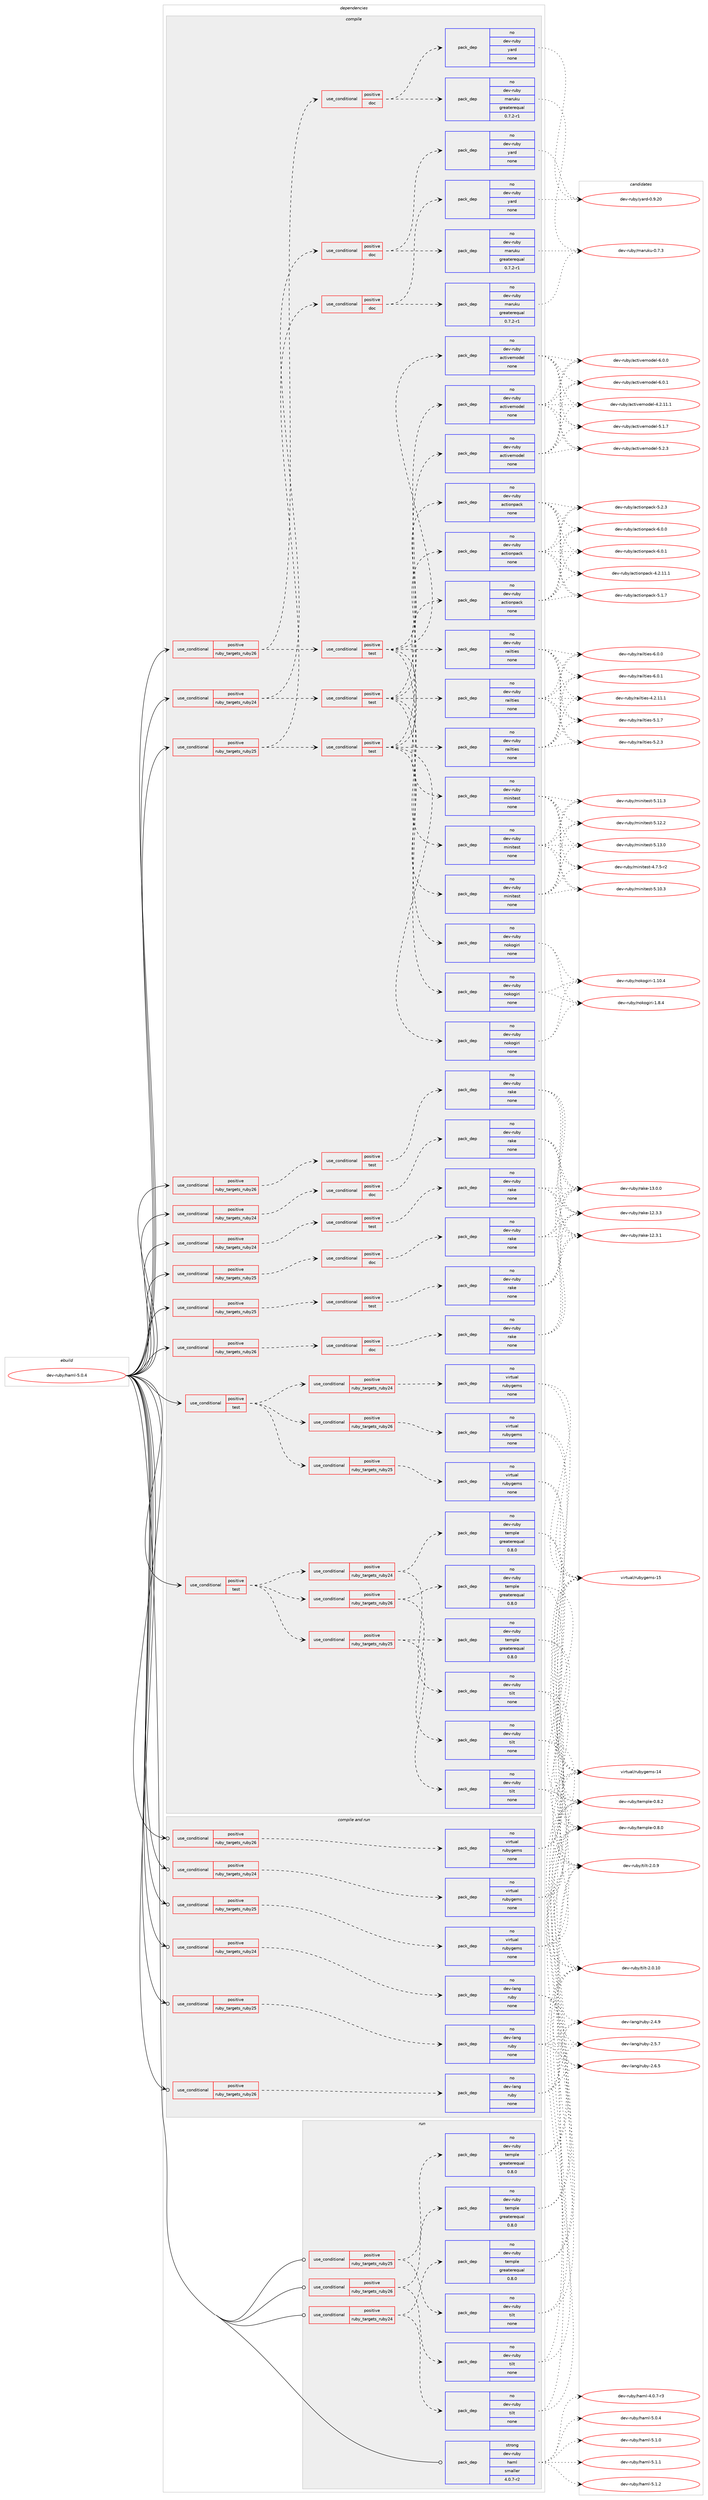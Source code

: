 digraph prolog {

# *************
# Graph options
# *************

newrank=true;
concentrate=true;
compound=true;
graph [rankdir=LR,fontname=Helvetica,fontsize=10,ranksep=1.5];#, ranksep=2.5, nodesep=0.2];
edge  [arrowhead=vee];
node  [fontname=Helvetica,fontsize=10];

# **********
# The ebuild
# **********

subgraph cluster_leftcol {
color=gray;
label=<<i>ebuild</i>>;
id [label="dev-ruby/haml-5.0.4", color=red, width=4, href="../dev-ruby/haml-5.0.4.svg"];
}

# ****************
# The dependencies
# ****************

subgraph cluster_midcol {
color=gray;
label=<<i>dependencies</i>>;
subgraph cluster_compile {
fillcolor="#eeeeee";
style=filled;
label=<<i>compile</i>>;
subgraph cond164217 {
dependency688805 [label=<<TABLE BORDER="0" CELLBORDER="1" CELLSPACING="0" CELLPADDING="4"><TR><TD ROWSPAN="3" CELLPADDING="10">use_conditional</TD></TR><TR><TD>positive</TD></TR><TR><TD>ruby_targets_ruby24</TD></TR></TABLE>>, shape=none, color=red];
subgraph cond164218 {
dependency688806 [label=<<TABLE BORDER="0" CELLBORDER="1" CELLSPACING="0" CELLPADDING="4"><TR><TD ROWSPAN="3" CELLPADDING="10">use_conditional</TD></TR><TR><TD>positive</TD></TR><TR><TD>doc</TD></TR></TABLE>>, shape=none, color=red];
subgraph pack512621 {
dependency688807 [label=<<TABLE BORDER="0" CELLBORDER="1" CELLSPACING="0" CELLPADDING="4" WIDTH="220"><TR><TD ROWSPAN="6" CELLPADDING="30">pack_dep</TD></TR><TR><TD WIDTH="110">no</TD></TR><TR><TD>dev-ruby</TD></TR><TR><TD>rake</TD></TR><TR><TD>none</TD></TR><TR><TD></TD></TR></TABLE>>, shape=none, color=blue];
}
dependency688806:e -> dependency688807:w [weight=20,style="dashed",arrowhead="vee"];
}
dependency688805:e -> dependency688806:w [weight=20,style="dashed",arrowhead="vee"];
}
id:e -> dependency688805:w [weight=20,style="solid",arrowhead="vee"];
subgraph cond164219 {
dependency688808 [label=<<TABLE BORDER="0" CELLBORDER="1" CELLSPACING="0" CELLPADDING="4"><TR><TD ROWSPAN="3" CELLPADDING="10">use_conditional</TD></TR><TR><TD>positive</TD></TR><TR><TD>ruby_targets_ruby24</TD></TR></TABLE>>, shape=none, color=red];
subgraph cond164220 {
dependency688809 [label=<<TABLE BORDER="0" CELLBORDER="1" CELLSPACING="0" CELLPADDING="4"><TR><TD ROWSPAN="3" CELLPADDING="10">use_conditional</TD></TR><TR><TD>positive</TD></TR><TR><TD>test</TD></TR></TABLE>>, shape=none, color=red];
subgraph pack512622 {
dependency688810 [label=<<TABLE BORDER="0" CELLBORDER="1" CELLSPACING="0" CELLPADDING="4" WIDTH="220"><TR><TD ROWSPAN="6" CELLPADDING="30">pack_dep</TD></TR><TR><TD WIDTH="110">no</TD></TR><TR><TD>dev-ruby</TD></TR><TR><TD>minitest</TD></TR><TR><TD>none</TD></TR><TR><TD></TD></TR></TABLE>>, shape=none, color=blue];
}
dependency688809:e -> dependency688810:w [weight=20,style="dashed",arrowhead="vee"];
subgraph pack512623 {
dependency688811 [label=<<TABLE BORDER="0" CELLBORDER="1" CELLSPACING="0" CELLPADDING="4" WIDTH="220"><TR><TD ROWSPAN="6" CELLPADDING="30">pack_dep</TD></TR><TR><TD WIDTH="110">no</TD></TR><TR><TD>dev-ruby</TD></TR><TR><TD>nokogiri</TD></TR><TR><TD>none</TD></TR><TR><TD></TD></TR></TABLE>>, shape=none, color=blue];
}
dependency688809:e -> dependency688811:w [weight=20,style="dashed",arrowhead="vee"];
subgraph pack512624 {
dependency688812 [label=<<TABLE BORDER="0" CELLBORDER="1" CELLSPACING="0" CELLPADDING="4" WIDTH="220"><TR><TD ROWSPAN="6" CELLPADDING="30">pack_dep</TD></TR><TR><TD WIDTH="110">no</TD></TR><TR><TD>dev-ruby</TD></TR><TR><TD>railties</TD></TR><TR><TD>none</TD></TR><TR><TD></TD></TR></TABLE>>, shape=none, color=blue];
}
dependency688809:e -> dependency688812:w [weight=20,style="dashed",arrowhead="vee"];
subgraph pack512625 {
dependency688813 [label=<<TABLE BORDER="0" CELLBORDER="1" CELLSPACING="0" CELLPADDING="4" WIDTH="220"><TR><TD ROWSPAN="6" CELLPADDING="30">pack_dep</TD></TR><TR><TD WIDTH="110">no</TD></TR><TR><TD>dev-ruby</TD></TR><TR><TD>activemodel</TD></TR><TR><TD>none</TD></TR><TR><TD></TD></TR></TABLE>>, shape=none, color=blue];
}
dependency688809:e -> dependency688813:w [weight=20,style="dashed",arrowhead="vee"];
subgraph pack512626 {
dependency688814 [label=<<TABLE BORDER="0" CELLBORDER="1" CELLSPACING="0" CELLPADDING="4" WIDTH="220"><TR><TD ROWSPAN="6" CELLPADDING="30">pack_dep</TD></TR><TR><TD WIDTH="110">no</TD></TR><TR><TD>dev-ruby</TD></TR><TR><TD>actionpack</TD></TR><TR><TD>none</TD></TR><TR><TD></TD></TR></TABLE>>, shape=none, color=blue];
}
dependency688809:e -> dependency688814:w [weight=20,style="dashed",arrowhead="vee"];
}
dependency688808:e -> dependency688809:w [weight=20,style="dashed",arrowhead="vee"];
subgraph cond164221 {
dependency688815 [label=<<TABLE BORDER="0" CELLBORDER="1" CELLSPACING="0" CELLPADDING="4"><TR><TD ROWSPAN="3" CELLPADDING="10">use_conditional</TD></TR><TR><TD>positive</TD></TR><TR><TD>doc</TD></TR></TABLE>>, shape=none, color=red];
subgraph pack512627 {
dependency688816 [label=<<TABLE BORDER="0" CELLBORDER="1" CELLSPACING="0" CELLPADDING="4" WIDTH="220"><TR><TD ROWSPAN="6" CELLPADDING="30">pack_dep</TD></TR><TR><TD WIDTH="110">no</TD></TR><TR><TD>dev-ruby</TD></TR><TR><TD>yard</TD></TR><TR><TD>none</TD></TR><TR><TD></TD></TR></TABLE>>, shape=none, color=blue];
}
dependency688815:e -> dependency688816:w [weight=20,style="dashed",arrowhead="vee"];
subgraph pack512628 {
dependency688817 [label=<<TABLE BORDER="0" CELLBORDER="1" CELLSPACING="0" CELLPADDING="4" WIDTH="220"><TR><TD ROWSPAN="6" CELLPADDING="30">pack_dep</TD></TR><TR><TD WIDTH="110">no</TD></TR><TR><TD>dev-ruby</TD></TR><TR><TD>maruku</TD></TR><TR><TD>greaterequal</TD></TR><TR><TD>0.7.2-r1</TD></TR></TABLE>>, shape=none, color=blue];
}
dependency688815:e -> dependency688817:w [weight=20,style="dashed",arrowhead="vee"];
}
dependency688808:e -> dependency688815:w [weight=20,style="dashed",arrowhead="vee"];
}
id:e -> dependency688808:w [weight=20,style="solid",arrowhead="vee"];
subgraph cond164222 {
dependency688818 [label=<<TABLE BORDER="0" CELLBORDER="1" CELLSPACING="0" CELLPADDING="4"><TR><TD ROWSPAN="3" CELLPADDING="10">use_conditional</TD></TR><TR><TD>positive</TD></TR><TR><TD>ruby_targets_ruby24</TD></TR></TABLE>>, shape=none, color=red];
subgraph cond164223 {
dependency688819 [label=<<TABLE BORDER="0" CELLBORDER="1" CELLSPACING="0" CELLPADDING="4"><TR><TD ROWSPAN="3" CELLPADDING="10">use_conditional</TD></TR><TR><TD>positive</TD></TR><TR><TD>test</TD></TR></TABLE>>, shape=none, color=red];
subgraph pack512629 {
dependency688820 [label=<<TABLE BORDER="0" CELLBORDER="1" CELLSPACING="0" CELLPADDING="4" WIDTH="220"><TR><TD ROWSPAN="6" CELLPADDING="30">pack_dep</TD></TR><TR><TD WIDTH="110">no</TD></TR><TR><TD>dev-ruby</TD></TR><TR><TD>rake</TD></TR><TR><TD>none</TD></TR><TR><TD></TD></TR></TABLE>>, shape=none, color=blue];
}
dependency688819:e -> dependency688820:w [weight=20,style="dashed",arrowhead="vee"];
}
dependency688818:e -> dependency688819:w [weight=20,style="dashed",arrowhead="vee"];
}
id:e -> dependency688818:w [weight=20,style="solid",arrowhead="vee"];
subgraph cond164224 {
dependency688821 [label=<<TABLE BORDER="0" CELLBORDER="1" CELLSPACING="0" CELLPADDING="4"><TR><TD ROWSPAN="3" CELLPADDING="10">use_conditional</TD></TR><TR><TD>positive</TD></TR><TR><TD>ruby_targets_ruby25</TD></TR></TABLE>>, shape=none, color=red];
subgraph cond164225 {
dependency688822 [label=<<TABLE BORDER="0" CELLBORDER="1" CELLSPACING="0" CELLPADDING="4"><TR><TD ROWSPAN="3" CELLPADDING="10">use_conditional</TD></TR><TR><TD>positive</TD></TR><TR><TD>doc</TD></TR></TABLE>>, shape=none, color=red];
subgraph pack512630 {
dependency688823 [label=<<TABLE BORDER="0" CELLBORDER="1" CELLSPACING="0" CELLPADDING="4" WIDTH="220"><TR><TD ROWSPAN="6" CELLPADDING="30">pack_dep</TD></TR><TR><TD WIDTH="110">no</TD></TR><TR><TD>dev-ruby</TD></TR><TR><TD>rake</TD></TR><TR><TD>none</TD></TR><TR><TD></TD></TR></TABLE>>, shape=none, color=blue];
}
dependency688822:e -> dependency688823:w [weight=20,style="dashed",arrowhead="vee"];
}
dependency688821:e -> dependency688822:w [weight=20,style="dashed",arrowhead="vee"];
}
id:e -> dependency688821:w [weight=20,style="solid",arrowhead="vee"];
subgraph cond164226 {
dependency688824 [label=<<TABLE BORDER="0" CELLBORDER="1" CELLSPACING="0" CELLPADDING="4"><TR><TD ROWSPAN="3" CELLPADDING="10">use_conditional</TD></TR><TR><TD>positive</TD></TR><TR><TD>ruby_targets_ruby25</TD></TR></TABLE>>, shape=none, color=red];
subgraph cond164227 {
dependency688825 [label=<<TABLE BORDER="0" CELLBORDER="1" CELLSPACING="0" CELLPADDING="4"><TR><TD ROWSPAN="3" CELLPADDING="10">use_conditional</TD></TR><TR><TD>positive</TD></TR><TR><TD>test</TD></TR></TABLE>>, shape=none, color=red];
subgraph pack512631 {
dependency688826 [label=<<TABLE BORDER="0" CELLBORDER="1" CELLSPACING="0" CELLPADDING="4" WIDTH="220"><TR><TD ROWSPAN="6" CELLPADDING="30">pack_dep</TD></TR><TR><TD WIDTH="110">no</TD></TR><TR><TD>dev-ruby</TD></TR><TR><TD>minitest</TD></TR><TR><TD>none</TD></TR><TR><TD></TD></TR></TABLE>>, shape=none, color=blue];
}
dependency688825:e -> dependency688826:w [weight=20,style="dashed",arrowhead="vee"];
subgraph pack512632 {
dependency688827 [label=<<TABLE BORDER="0" CELLBORDER="1" CELLSPACING="0" CELLPADDING="4" WIDTH="220"><TR><TD ROWSPAN="6" CELLPADDING="30">pack_dep</TD></TR><TR><TD WIDTH="110">no</TD></TR><TR><TD>dev-ruby</TD></TR><TR><TD>nokogiri</TD></TR><TR><TD>none</TD></TR><TR><TD></TD></TR></TABLE>>, shape=none, color=blue];
}
dependency688825:e -> dependency688827:w [weight=20,style="dashed",arrowhead="vee"];
subgraph pack512633 {
dependency688828 [label=<<TABLE BORDER="0" CELLBORDER="1" CELLSPACING="0" CELLPADDING="4" WIDTH="220"><TR><TD ROWSPAN="6" CELLPADDING="30">pack_dep</TD></TR><TR><TD WIDTH="110">no</TD></TR><TR><TD>dev-ruby</TD></TR><TR><TD>railties</TD></TR><TR><TD>none</TD></TR><TR><TD></TD></TR></TABLE>>, shape=none, color=blue];
}
dependency688825:e -> dependency688828:w [weight=20,style="dashed",arrowhead="vee"];
subgraph pack512634 {
dependency688829 [label=<<TABLE BORDER="0" CELLBORDER="1" CELLSPACING="0" CELLPADDING="4" WIDTH="220"><TR><TD ROWSPAN="6" CELLPADDING="30">pack_dep</TD></TR><TR><TD WIDTH="110">no</TD></TR><TR><TD>dev-ruby</TD></TR><TR><TD>activemodel</TD></TR><TR><TD>none</TD></TR><TR><TD></TD></TR></TABLE>>, shape=none, color=blue];
}
dependency688825:e -> dependency688829:w [weight=20,style="dashed",arrowhead="vee"];
subgraph pack512635 {
dependency688830 [label=<<TABLE BORDER="0" CELLBORDER="1" CELLSPACING="0" CELLPADDING="4" WIDTH="220"><TR><TD ROWSPAN="6" CELLPADDING="30">pack_dep</TD></TR><TR><TD WIDTH="110">no</TD></TR><TR><TD>dev-ruby</TD></TR><TR><TD>actionpack</TD></TR><TR><TD>none</TD></TR><TR><TD></TD></TR></TABLE>>, shape=none, color=blue];
}
dependency688825:e -> dependency688830:w [weight=20,style="dashed",arrowhead="vee"];
}
dependency688824:e -> dependency688825:w [weight=20,style="dashed",arrowhead="vee"];
subgraph cond164228 {
dependency688831 [label=<<TABLE BORDER="0" CELLBORDER="1" CELLSPACING="0" CELLPADDING="4"><TR><TD ROWSPAN="3" CELLPADDING="10">use_conditional</TD></TR><TR><TD>positive</TD></TR><TR><TD>doc</TD></TR></TABLE>>, shape=none, color=red];
subgraph pack512636 {
dependency688832 [label=<<TABLE BORDER="0" CELLBORDER="1" CELLSPACING="0" CELLPADDING="4" WIDTH="220"><TR><TD ROWSPAN="6" CELLPADDING="30">pack_dep</TD></TR><TR><TD WIDTH="110">no</TD></TR><TR><TD>dev-ruby</TD></TR><TR><TD>yard</TD></TR><TR><TD>none</TD></TR><TR><TD></TD></TR></TABLE>>, shape=none, color=blue];
}
dependency688831:e -> dependency688832:w [weight=20,style="dashed",arrowhead="vee"];
subgraph pack512637 {
dependency688833 [label=<<TABLE BORDER="0" CELLBORDER="1" CELLSPACING="0" CELLPADDING="4" WIDTH="220"><TR><TD ROWSPAN="6" CELLPADDING="30">pack_dep</TD></TR><TR><TD WIDTH="110">no</TD></TR><TR><TD>dev-ruby</TD></TR><TR><TD>maruku</TD></TR><TR><TD>greaterequal</TD></TR><TR><TD>0.7.2-r1</TD></TR></TABLE>>, shape=none, color=blue];
}
dependency688831:e -> dependency688833:w [weight=20,style="dashed",arrowhead="vee"];
}
dependency688824:e -> dependency688831:w [weight=20,style="dashed",arrowhead="vee"];
}
id:e -> dependency688824:w [weight=20,style="solid",arrowhead="vee"];
subgraph cond164229 {
dependency688834 [label=<<TABLE BORDER="0" CELLBORDER="1" CELLSPACING="0" CELLPADDING="4"><TR><TD ROWSPAN="3" CELLPADDING="10">use_conditional</TD></TR><TR><TD>positive</TD></TR><TR><TD>ruby_targets_ruby25</TD></TR></TABLE>>, shape=none, color=red];
subgraph cond164230 {
dependency688835 [label=<<TABLE BORDER="0" CELLBORDER="1" CELLSPACING="0" CELLPADDING="4"><TR><TD ROWSPAN="3" CELLPADDING="10">use_conditional</TD></TR><TR><TD>positive</TD></TR><TR><TD>test</TD></TR></TABLE>>, shape=none, color=red];
subgraph pack512638 {
dependency688836 [label=<<TABLE BORDER="0" CELLBORDER="1" CELLSPACING="0" CELLPADDING="4" WIDTH="220"><TR><TD ROWSPAN="6" CELLPADDING="30">pack_dep</TD></TR><TR><TD WIDTH="110">no</TD></TR><TR><TD>dev-ruby</TD></TR><TR><TD>rake</TD></TR><TR><TD>none</TD></TR><TR><TD></TD></TR></TABLE>>, shape=none, color=blue];
}
dependency688835:e -> dependency688836:w [weight=20,style="dashed",arrowhead="vee"];
}
dependency688834:e -> dependency688835:w [weight=20,style="dashed",arrowhead="vee"];
}
id:e -> dependency688834:w [weight=20,style="solid",arrowhead="vee"];
subgraph cond164231 {
dependency688837 [label=<<TABLE BORDER="0" CELLBORDER="1" CELLSPACING="0" CELLPADDING="4"><TR><TD ROWSPAN="3" CELLPADDING="10">use_conditional</TD></TR><TR><TD>positive</TD></TR><TR><TD>ruby_targets_ruby26</TD></TR></TABLE>>, shape=none, color=red];
subgraph cond164232 {
dependency688838 [label=<<TABLE BORDER="0" CELLBORDER="1" CELLSPACING="0" CELLPADDING="4"><TR><TD ROWSPAN="3" CELLPADDING="10">use_conditional</TD></TR><TR><TD>positive</TD></TR><TR><TD>doc</TD></TR></TABLE>>, shape=none, color=red];
subgraph pack512639 {
dependency688839 [label=<<TABLE BORDER="0" CELLBORDER="1" CELLSPACING="0" CELLPADDING="4" WIDTH="220"><TR><TD ROWSPAN="6" CELLPADDING="30">pack_dep</TD></TR><TR><TD WIDTH="110">no</TD></TR><TR><TD>dev-ruby</TD></TR><TR><TD>rake</TD></TR><TR><TD>none</TD></TR><TR><TD></TD></TR></TABLE>>, shape=none, color=blue];
}
dependency688838:e -> dependency688839:w [weight=20,style="dashed",arrowhead="vee"];
}
dependency688837:e -> dependency688838:w [weight=20,style="dashed",arrowhead="vee"];
}
id:e -> dependency688837:w [weight=20,style="solid",arrowhead="vee"];
subgraph cond164233 {
dependency688840 [label=<<TABLE BORDER="0" CELLBORDER="1" CELLSPACING="0" CELLPADDING="4"><TR><TD ROWSPAN="3" CELLPADDING="10">use_conditional</TD></TR><TR><TD>positive</TD></TR><TR><TD>ruby_targets_ruby26</TD></TR></TABLE>>, shape=none, color=red];
subgraph cond164234 {
dependency688841 [label=<<TABLE BORDER="0" CELLBORDER="1" CELLSPACING="0" CELLPADDING="4"><TR><TD ROWSPAN="3" CELLPADDING="10">use_conditional</TD></TR><TR><TD>positive</TD></TR><TR><TD>test</TD></TR></TABLE>>, shape=none, color=red];
subgraph pack512640 {
dependency688842 [label=<<TABLE BORDER="0" CELLBORDER="1" CELLSPACING="0" CELLPADDING="4" WIDTH="220"><TR><TD ROWSPAN="6" CELLPADDING="30">pack_dep</TD></TR><TR><TD WIDTH="110">no</TD></TR><TR><TD>dev-ruby</TD></TR><TR><TD>minitest</TD></TR><TR><TD>none</TD></TR><TR><TD></TD></TR></TABLE>>, shape=none, color=blue];
}
dependency688841:e -> dependency688842:w [weight=20,style="dashed",arrowhead="vee"];
subgraph pack512641 {
dependency688843 [label=<<TABLE BORDER="0" CELLBORDER="1" CELLSPACING="0" CELLPADDING="4" WIDTH="220"><TR><TD ROWSPAN="6" CELLPADDING="30">pack_dep</TD></TR><TR><TD WIDTH="110">no</TD></TR><TR><TD>dev-ruby</TD></TR><TR><TD>nokogiri</TD></TR><TR><TD>none</TD></TR><TR><TD></TD></TR></TABLE>>, shape=none, color=blue];
}
dependency688841:e -> dependency688843:w [weight=20,style="dashed",arrowhead="vee"];
subgraph pack512642 {
dependency688844 [label=<<TABLE BORDER="0" CELLBORDER="1" CELLSPACING="0" CELLPADDING="4" WIDTH="220"><TR><TD ROWSPAN="6" CELLPADDING="30">pack_dep</TD></TR><TR><TD WIDTH="110">no</TD></TR><TR><TD>dev-ruby</TD></TR><TR><TD>railties</TD></TR><TR><TD>none</TD></TR><TR><TD></TD></TR></TABLE>>, shape=none, color=blue];
}
dependency688841:e -> dependency688844:w [weight=20,style="dashed",arrowhead="vee"];
subgraph pack512643 {
dependency688845 [label=<<TABLE BORDER="0" CELLBORDER="1" CELLSPACING="0" CELLPADDING="4" WIDTH="220"><TR><TD ROWSPAN="6" CELLPADDING="30">pack_dep</TD></TR><TR><TD WIDTH="110">no</TD></TR><TR><TD>dev-ruby</TD></TR><TR><TD>activemodel</TD></TR><TR><TD>none</TD></TR><TR><TD></TD></TR></TABLE>>, shape=none, color=blue];
}
dependency688841:e -> dependency688845:w [weight=20,style="dashed",arrowhead="vee"];
subgraph pack512644 {
dependency688846 [label=<<TABLE BORDER="0" CELLBORDER="1" CELLSPACING="0" CELLPADDING="4" WIDTH="220"><TR><TD ROWSPAN="6" CELLPADDING="30">pack_dep</TD></TR><TR><TD WIDTH="110">no</TD></TR><TR><TD>dev-ruby</TD></TR><TR><TD>actionpack</TD></TR><TR><TD>none</TD></TR><TR><TD></TD></TR></TABLE>>, shape=none, color=blue];
}
dependency688841:e -> dependency688846:w [weight=20,style="dashed",arrowhead="vee"];
}
dependency688840:e -> dependency688841:w [weight=20,style="dashed",arrowhead="vee"];
subgraph cond164235 {
dependency688847 [label=<<TABLE BORDER="0" CELLBORDER="1" CELLSPACING="0" CELLPADDING="4"><TR><TD ROWSPAN="3" CELLPADDING="10">use_conditional</TD></TR><TR><TD>positive</TD></TR><TR><TD>doc</TD></TR></TABLE>>, shape=none, color=red];
subgraph pack512645 {
dependency688848 [label=<<TABLE BORDER="0" CELLBORDER="1" CELLSPACING="0" CELLPADDING="4" WIDTH="220"><TR><TD ROWSPAN="6" CELLPADDING="30">pack_dep</TD></TR><TR><TD WIDTH="110">no</TD></TR><TR><TD>dev-ruby</TD></TR><TR><TD>yard</TD></TR><TR><TD>none</TD></TR><TR><TD></TD></TR></TABLE>>, shape=none, color=blue];
}
dependency688847:e -> dependency688848:w [weight=20,style="dashed",arrowhead="vee"];
subgraph pack512646 {
dependency688849 [label=<<TABLE BORDER="0" CELLBORDER="1" CELLSPACING="0" CELLPADDING="4" WIDTH="220"><TR><TD ROWSPAN="6" CELLPADDING="30">pack_dep</TD></TR><TR><TD WIDTH="110">no</TD></TR><TR><TD>dev-ruby</TD></TR><TR><TD>maruku</TD></TR><TR><TD>greaterequal</TD></TR><TR><TD>0.7.2-r1</TD></TR></TABLE>>, shape=none, color=blue];
}
dependency688847:e -> dependency688849:w [weight=20,style="dashed",arrowhead="vee"];
}
dependency688840:e -> dependency688847:w [weight=20,style="dashed",arrowhead="vee"];
}
id:e -> dependency688840:w [weight=20,style="solid",arrowhead="vee"];
subgraph cond164236 {
dependency688850 [label=<<TABLE BORDER="0" CELLBORDER="1" CELLSPACING="0" CELLPADDING="4"><TR><TD ROWSPAN="3" CELLPADDING="10">use_conditional</TD></TR><TR><TD>positive</TD></TR><TR><TD>ruby_targets_ruby26</TD></TR></TABLE>>, shape=none, color=red];
subgraph cond164237 {
dependency688851 [label=<<TABLE BORDER="0" CELLBORDER="1" CELLSPACING="0" CELLPADDING="4"><TR><TD ROWSPAN="3" CELLPADDING="10">use_conditional</TD></TR><TR><TD>positive</TD></TR><TR><TD>test</TD></TR></TABLE>>, shape=none, color=red];
subgraph pack512647 {
dependency688852 [label=<<TABLE BORDER="0" CELLBORDER="1" CELLSPACING="0" CELLPADDING="4" WIDTH="220"><TR><TD ROWSPAN="6" CELLPADDING="30">pack_dep</TD></TR><TR><TD WIDTH="110">no</TD></TR><TR><TD>dev-ruby</TD></TR><TR><TD>rake</TD></TR><TR><TD>none</TD></TR><TR><TD></TD></TR></TABLE>>, shape=none, color=blue];
}
dependency688851:e -> dependency688852:w [weight=20,style="dashed",arrowhead="vee"];
}
dependency688850:e -> dependency688851:w [weight=20,style="dashed",arrowhead="vee"];
}
id:e -> dependency688850:w [weight=20,style="solid",arrowhead="vee"];
subgraph cond164238 {
dependency688853 [label=<<TABLE BORDER="0" CELLBORDER="1" CELLSPACING="0" CELLPADDING="4"><TR><TD ROWSPAN="3" CELLPADDING="10">use_conditional</TD></TR><TR><TD>positive</TD></TR><TR><TD>test</TD></TR></TABLE>>, shape=none, color=red];
subgraph cond164239 {
dependency688854 [label=<<TABLE BORDER="0" CELLBORDER="1" CELLSPACING="0" CELLPADDING="4"><TR><TD ROWSPAN="3" CELLPADDING="10">use_conditional</TD></TR><TR><TD>positive</TD></TR><TR><TD>ruby_targets_ruby24</TD></TR></TABLE>>, shape=none, color=red];
subgraph pack512648 {
dependency688855 [label=<<TABLE BORDER="0" CELLBORDER="1" CELLSPACING="0" CELLPADDING="4" WIDTH="220"><TR><TD ROWSPAN="6" CELLPADDING="30">pack_dep</TD></TR><TR><TD WIDTH="110">no</TD></TR><TR><TD>dev-ruby</TD></TR><TR><TD>temple</TD></TR><TR><TD>greaterequal</TD></TR><TR><TD>0.8.0</TD></TR></TABLE>>, shape=none, color=blue];
}
dependency688854:e -> dependency688855:w [weight=20,style="dashed",arrowhead="vee"];
subgraph pack512649 {
dependency688856 [label=<<TABLE BORDER="0" CELLBORDER="1" CELLSPACING="0" CELLPADDING="4" WIDTH="220"><TR><TD ROWSPAN="6" CELLPADDING="30">pack_dep</TD></TR><TR><TD WIDTH="110">no</TD></TR><TR><TD>dev-ruby</TD></TR><TR><TD>tilt</TD></TR><TR><TD>none</TD></TR><TR><TD></TD></TR></TABLE>>, shape=none, color=blue];
}
dependency688854:e -> dependency688856:w [weight=20,style="dashed",arrowhead="vee"];
}
dependency688853:e -> dependency688854:w [weight=20,style="dashed",arrowhead="vee"];
subgraph cond164240 {
dependency688857 [label=<<TABLE BORDER="0" CELLBORDER="1" CELLSPACING="0" CELLPADDING="4"><TR><TD ROWSPAN="3" CELLPADDING="10">use_conditional</TD></TR><TR><TD>positive</TD></TR><TR><TD>ruby_targets_ruby25</TD></TR></TABLE>>, shape=none, color=red];
subgraph pack512650 {
dependency688858 [label=<<TABLE BORDER="0" CELLBORDER="1" CELLSPACING="0" CELLPADDING="4" WIDTH="220"><TR><TD ROWSPAN="6" CELLPADDING="30">pack_dep</TD></TR><TR><TD WIDTH="110">no</TD></TR><TR><TD>dev-ruby</TD></TR><TR><TD>temple</TD></TR><TR><TD>greaterequal</TD></TR><TR><TD>0.8.0</TD></TR></TABLE>>, shape=none, color=blue];
}
dependency688857:e -> dependency688858:w [weight=20,style="dashed",arrowhead="vee"];
subgraph pack512651 {
dependency688859 [label=<<TABLE BORDER="0" CELLBORDER="1" CELLSPACING="0" CELLPADDING="4" WIDTH="220"><TR><TD ROWSPAN="6" CELLPADDING="30">pack_dep</TD></TR><TR><TD WIDTH="110">no</TD></TR><TR><TD>dev-ruby</TD></TR><TR><TD>tilt</TD></TR><TR><TD>none</TD></TR><TR><TD></TD></TR></TABLE>>, shape=none, color=blue];
}
dependency688857:e -> dependency688859:w [weight=20,style="dashed",arrowhead="vee"];
}
dependency688853:e -> dependency688857:w [weight=20,style="dashed",arrowhead="vee"];
subgraph cond164241 {
dependency688860 [label=<<TABLE BORDER="0" CELLBORDER="1" CELLSPACING="0" CELLPADDING="4"><TR><TD ROWSPAN="3" CELLPADDING="10">use_conditional</TD></TR><TR><TD>positive</TD></TR><TR><TD>ruby_targets_ruby26</TD></TR></TABLE>>, shape=none, color=red];
subgraph pack512652 {
dependency688861 [label=<<TABLE BORDER="0" CELLBORDER="1" CELLSPACING="0" CELLPADDING="4" WIDTH="220"><TR><TD ROWSPAN="6" CELLPADDING="30">pack_dep</TD></TR><TR><TD WIDTH="110">no</TD></TR><TR><TD>dev-ruby</TD></TR><TR><TD>temple</TD></TR><TR><TD>greaterequal</TD></TR><TR><TD>0.8.0</TD></TR></TABLE>>, shape=none, color=blue];
}
dependency688860:e -> dependency688861:w [weight=20,style="dashed",arrowhead="vee"];
subgraph pack512653 {
dependency688862 [label=<<TABLE BORDER="0" CELLBORDER="1" CELLSPACING="0" CELLPADDING="4" WIDTH="220"><TR><TD ROWSPAN="6" CELLPADDING="30">pack_dep</TD></TR><TR><TD WIDTH="110">no</TD></TR><TR><TD>dev-ruby</TD></TR><TR><TD>tilt</TD></TR><TR><TD>none</TD></TR><TR><TD></TD></TR></TABLE>>, shape=none, color=blue];
}
dependency688860:e -> dependency688862:w [weight=20,style="dashed",arrowhead="vee"];
}
dependency688853:e -> dependency688860:w [weight=20,style="dashed",arrowhead="vee"];
}
id:e -> dependency688853:w [weight=20,style="solid",arrowhead="vee"];
subgraph cond164242 {
dependency688863 [label=<<TABLE BORDER="0" CELLBORDER="1" CELLSPACING="0" CELLPADDING="4"><TR><TD ROWSPAN="3" CELLPADDING="10">use_conditional</TD></TR><TR><TD>positive</TD></TR><TR><TD>test</TD></TR></TABLE>>, shape=none, color=red];
subgraph cond164243 {
dependency688864 [label=<<TABLE BORDER="0" CELLBORDER="1" CELLSPACING="0" CELLPADDING="4"><TR><TD ROWSPAN="3" CELLPADDING="10">use_conditional</TD></TR><TR><TD>positive</TD></TR><TR><TD>ruby_targets_ruby24</TD></TR></TABLE>>, shape=none, color=red];
subgraph pack512654 {
dependency688865 [label=<<TABLE BORDER="0" CELLBORDER="1" CELLSPACING="0" CELLPADDING="4" WIDTH="220"><TR><TD ROWSPAN="6" CELLPADDING="30">pack_dep</TD></TR><TR><TD WIDTH="110">no</TD></TR><TR><TD>virtual</TD></TR><TR><TD>rubygems</TD></TR><TR><TD>none</TD></TR><TR><TD></TD></TR></TABLE>>, shape=none, color=blue];
}
dependency688864:e -> dependency688865:w [weight=20,style="dashed",arrowhead="vee"];
}
dependency688863:e -> dependency688864:w [weight=20,style="dashed",arrowhead="vee"];
subgraph cond164244 {
dependency688866 [label=<<TABLE BORDER="0" CELLBORDER="1" CELLSPACING="0" CELLPADDING="4"><TR><TD ROWSPAN="3" CELLPADDING="10">use_conditional</TD></TR><TR><TD>positive</TD></TR><TR><TD>ruby_targets_ruby25</TD></TR></TABLE>>, shape=none, color=red];
subgraph pack512655 {
dependency688867 [label=<<TABLE BORDER="0" CELLBORDER="1" CELLSPACING="0" CELLPADDING="4" WIDTH="220"><TR><TD ROWSPAN="6" CELLPADDING="30">pack_dep</TD></TR><TR><TD WIDTH="110">no</TD></TR><TR><TD>virtual</TD></TR><TR><TD>rubygems</TD></TR><TR><TD>none</TD></TR><TR><TD></TD></TR></TABLE>>, shape=none, color=blue];
}
dependency688866:e -> dependency688867:w [weight=20,style="dashed",arrowhead="vee"];
}
dependency688863:e -> dependency688866:w [weight=20,style="dashed",arrowhead="vee"];
subgraph cond164245 {
dependency688868 [label=<<TABLE BORDER="0" CELLBORDER="1" CELLSPACING="0" CELLPADDING="4"><TR><TD ROWSPAN="3" CELLPADDING="10">use_conditional</TD></TR><TR><TD>positive</TD></TR><TR><TD>ruby_targets_ruby26</TD></TR></TABLE>>, shape=none, color=red];
subgraph pack512656 {
dependency688869 [label=<<TABLE BORDER="0" CELLBORDER="1" CELLSPACING="0" CELLPADDING="4" WIDTH="220"><TR><TD ROWSPAN="6" CELLPADDING="30">pack_dep</TD></TR><TR><TD WIDTH="110">no</TD></TR><TR><TD>virtual</TD></TR><TR><TD>rubygems</TD></TR><TR><TD>none</TD></TR><TR><TD></TD></TR></TABLE>>, shape=none, color=blue];
}
dependency688868:e -> dependency688869:w [weight=20,style="dashed",arrowhead="vee"];
}
dependency688863:e -> dependency688868:w [weight=20,style="dashed",arrowhead="vee"];
}
id:e -> dependency688863:w [weight=20,style="solid",arrowhead="vee"];
}
subgraph cluster_compileandrun {
fillcolor="#eeeeee";
style=filled;
label=<<i>compile and run</i>>;
subgraph cond164246 {
dependency688870 [label=<<TABLE BORDER="0" CELLBORDER="1" CELLSPACING="0" CELLPADDING="4"><TR><TD ROWSPAN="3" CELLPADDING="10">use_conditional</TD></TR><TR><TD>positive</TD></TR><TR><TD>ruby_targets_ruby24</TD></TR></TABLE>>, shape=none, color=red];
subgraph pack512657 {
dependency688871 [label=<<TABLE BORDER="0" CELLBORDER="1" CELLSPACING="0" CELLPADDING="4" WIDTH="220"><TR><TD ROWSPAN="6" CELLPADDING="30">pack_dep</TD></TR><TR><TD WIDTH="110">no</TD></TR><TR><TD>dev-lang</TD></TR><TR><TD>ruby</TD></TR><TR><TD>none</TD></TR><TR><TD></TD></TR></TABLE>>, shape=none, color=blue];
}
dependency688870:e -> dependency688871:w [weight=20,style="dashed",arrowhead="vee"];
}
id:e -> dependency688870:w [weight=20,style="solid",arrowhead="odotvee"];
subgraph cond164247 {
dependency688872 [label=<<TABLE BORDER="0" CELLBORDER="1" CELLSPACING="0" CELLPADDING="4"><TR><TD ROWSPAN="3" CELLPADDING="10">use_conditional</TD></TR><TR><TD>positive</TD></TR><TR><TD>ruby_targets_ruby24</TD></TR></TABLE>>, shape=none, color=red];
subgraph pack512658 {
dependency688873 [label=<<TABLE BORDER="0" CELLBORDER="1" CELLSPACING="0" CELLPADDING="4" WIDTH="220"><TR><TD ROWSPAN="6" CELLPADDING="30">pack_dep</TD></TR><TR><TD WIDTH="110">no</TD></TR><TR><TD>virtual</TD></TR><TR><TD>rubygems</TD></TR><TR><TD>none</TD></TR><TR><TD></TD></TR></TABLE>>, shape=none, color=blue];
}
dependency688872:e -> dependency688873:w [weight=20,style="dashed",arrowhead="vee"];
}
id:e -> dependency688872:w [weight=20,style="solid",arrowhead="odotvee"];
subgraph cond164248 {
dependency688874 [label=<<TABLE BORDER="0" CELLBORDER="1" CELLSPACING="0" CELLPADDING="4"><TR><TD ROWSPAN="3" CELLPADDING="10">use_conditional</TD></TR><TR><TD>positive</TD></TR><TR><TD>ruby_targets_ruby25</TD></TR></TABLE>>, shape=none, color=red];
subgraph pack512659 {
dependency688875 [label=<<TABLE BORDER="0" CELLBORDER="1" CELLSPACING="0" CELLPADDING="4" WIDTH="220"><TR><TD ROWSPAN="6" CELLPADDING="30">pack_dep</TD></TR><TR><TD WIDTH="110">no</TD></TR><TR><TD>dev-lang</TD></TR><TR><TD>ruby</TD></TR><TR><TD>none</TD></TR><TR><TD></TD></TR></TABLE>>, shape=none, color=blue];
}
dependency688874:e -> dependency688875:w [weight=20,style="dashed",arrowhead="vee"];
}
id:e -> dependency688874:w [weight=20,style="solid",arrowhead="odotvee"];
subgraph cond164249 {
dependency688876 [label=<<TABLE BORDER="0" CELLBORDER="1" CELLSPACING="0" CELLPADDING="4"><TR><TD ROWSPAN="3" CELLPADDING="10">use_conditional</TD></TR><TR><TD>positive</TD></TR><TR><TD>ruby_targets_ruby25</TD></TR></TABLE>>, shape=none, color=red];
subgraph pack512660 {
dependency688877 [label=<<TABLE BORDER="0" CELLBORDER="1" CELLSPACING="0" CELLPADDING="4" WIDTH="220"><TR><TD ROWSPAN="6" CELLPADDING="30">pack_dep</TD></TR><TR><TD WIDTH="110">no</TD></TR><TR><TD>virtual</TD></TR><TR><TD>rubygems</TD></TR><TR><TD>none</TD></TR><TR><TD></TD></TR></TABLE>>, shape=none, color=blue];
}
dependency688876:e -> dependency688877:w [weight=20,style="dashed",arrowhead="vee"];
}
id:e -> dependency688876:w [weight=20,style="solid",arrowhead="odotvee"];
subgraph cond164250 {
dependency688878 [label=<<TABLE BORDER="0" CELLBORDER="1" CELLSPACING="0" CELLPADDING="4"><TR><TD ROWSPAN="3" CELLPADDING="10">use_conditional</TD></TR><TR><TD>positive</TD></TR><TR><TD>ruby_targets_ruby26</TD></TR></TABLE>>, shape=none, color=red];
subgraph pack512661 {
dependency688879 [label=<<TABLE BORDER="0" CELLBORDER="1" CELLSPACING="0" CELLPADDING="4" WIDTH="220"><TR><TD ROWSPAN="6" CELLPADDING="30">pack_dep</TD></TR><TR><TD WIDTH="110">no</TD></TR><TR><TD>dev-lang</TD></TR><TR><TD>ruby</TD></TR><TR><TD>none</TD></TR><TR><TD></TD></TR></TABLE>>, shape=none, color=blue];
}
dependency688878:e -> dependency688879:w [weight=20,style="dashed",arrowhead="vee"];
}
id:e -> dependency688878:w [weight=20,style="solid",arrowhead="odotvee"];
subgraph cond164251 {
dependency688880 [label=<<TABLE BORDER="0" CELLBORDER="1" CELLSPACING="0" CELLPADDING="4"><TR><TD ROWSPAN="3" CELLPADDING="10">use_conditional</TD></TR><TR><TD>positive</TD></TR><TR><TD>ruby_targets_ruby26</TD></TR></TABLE>>, shape=none, color=red];
subgraph pack512662 {
dependency688881 [label=<<TABLE BORDER="0" CELLBORDER="1" CELLSPACING="0" CELLPADDING="4" WIDTH="220"><TR><TD ROWSPAN="6" CELLPADDING="30">pack_dep</TD></TR><TR><TD WIDTH="110">no</TD></TR><TR><TD>virtual</TD></TR><TR><TD>rubygems</TD></TR><TR><TD>none</TD></TR><TR><TD></TD></TR></TABLE>>, shape=none, color=blue];
}
dependency688880:e -> dependency688881:w [weight=20,style="dashed",arrowhead="vee"];
}
id:e -> dependency688880:w [weight=20,style="solid",arrowhead="odotvee"];
}
subgraph cluster_run {
fillcolor="#eeeeee";
style=filled;
label=<<i>run</i>>;
subgraph cond164252 {
dependency688882 [label=<<TABLE BORDER="0" CELLBORDER="1" CELLSPACING="0" CELLPADDING="4"><TR><TD ROWSPAN="3" CELLPADDING="10">use_conditional</TD></TR><TR><TD>positive</TD></TR><TR><TD>ruby_targets_ruby24</TD></TR></TABLE>>, shape=none, color=red];
subgraph pack512663 {
dependency688883 [label=<<TABLE BORDER="0" CELLBORDER="1" CELLSPACING="0" CELLPADDING="4" WIDTH="220"><TR><TD ROWSPAN="6" CELLPADDING="30">pack_dep</TD></TR><TR><TD WIDTH="110">no</TD></TR><TR><TD>dev-ruby</TD></TR><TR><TD>temple</TD></TR><TR><TD>greaterequal</TD></TR><TR><TD>0.8.0</TD></TR></TABLE>>, shape=none, color=blue];
}
dependency688882:e -> dependency688883:w [weight=20,style="dashed",arrowhead="vee"];
subgraph pack512664 {
dependency688884 [label=<<TABLE BORDER="0" CELLBORDER="1" CELLSPACING="0" CELLPADDING="4" WIDTH="220"><TR><TD ROWSPAN="6" CELLPADDING="30">pack_dep</TD></TR><TR><TD WIDTH="110">no</TD></TR><TR><TD>dev-ruby</TD></TR><TR><TD>tilt</TD></TR><TR><TD>none</TD></TR><TR><TD></TD></TR></TABLE>>, shape=none, color=blue];
}
dependency688882:e -> dependency688884:w [weight=20,style="dashed",arrowhead="vee"];
}
id:e -> dependency688882:w [weight=20,style="solid",arrowhead="odot"];
subgraph cond164253 {
dependency688885 [label=<<TABLE BORDER="0" CELLBORDER="1" CELLSPACING="0" CELLPADDING="4"><TR><TD ROWSPAN="3" CELLPADDING="10">use_conditional</TD></TR><TR><TD>positive</TD></TR><TR><TD>ruby_targets_ruby25</TD></TR></TABLE>>, shape=none, color=red];
subgraph pack512665 {
dependency688886 [label=<<TABLE BORDER="0" CELLBORDER="1" CELLSPACING="0" CELLPADDING="4" WIDTH="220"><TR><TD ROWSPAN="6" CELLPADDING="30">pack_dep</TD></TR><TR><TD WIDTH="110">no</TD></TR><TR><TD>dev-ruby</TD></TR><TR><TD>temple</TD></TR><TR><TD>greaterequal</TD></TR><TR><TD>0.8.0</TD></TR></TABLE>>, shape=none, color=blue];
}
dependency688885:e -> dependency688886:w [weight=20,style="dashed",arrowhead="vee"];
subgraph pack512666 {
dependency688887 [label=<<TABLE BORDER="0" CELLBORDER="1" CELLSPACING="0" CELLPADDING="4" WIDTH="220"><TR><TD ROWSPAN="6" CELLPADDING="30">pack_dep</TD></TR><TR><TD WIDTH="110">no</TD></TR><TR><TD>dev-ruby</TD></TR><TR><TD>tilt</TD></TR><TR><TD>none</TD></TR><TR><TD></TD></TR></TABLE>>, shape=none, color=blue];
}
dependency688885:e -> dependency688887:w [weight=20,style="dashed",arrowhead="vee"];
}
id:e -> dependency688885:w [weight=20,style="solid",arrowhead="odot"];
subgraph cond164254 {
dependency688888 [label=<<TABLE BORDER="0" CELLBORDER="1" CELLSPACING="0" CELLPADDING="4"><TR><TD ROWSPAN="3" CELLPADDING="10">use_conditional</TD></TR><TR><TD>positive</TD></TR><TR><TD>ruby_targets_ruby26</TD></TR></TABLE>>, shape=none, color=red];
subgraph pack512667 {
dependency688889 [label=<<TABLE BORDER="0" CELLBORDER="1" CELLSPACING="0" CELLPADDING="4" WIDTH="220"><TR><TD ROWSPAN="6" CELLPADDING="30">pack_dep</TD></TR><TR><TD WIDTH="110">no</TD></TR><TR><TD>dev-ruby</TD></TR><TR><TD>temple</TD></TR><TR><TD>greaterequal</TD></TR><TR><TD>0.8.0</TD></TR></TABLE>>, shape=none, color=blue];
}
dependency688888:e -> dependency688889:w [weight=20,style="dashed",arrowhead="vee"];
subgraph pack512668 {
dependency688890 [label=<<TABLE BORDER="0" CELLBORDER="1" CELLSPACING="0" CELLPADDING="4" WIDTH="220"><TR><TD ROWSPAN="6" CELLPADDING="30">pack_dep</TD></TR><TR><TD WIDTH="110">no</TD></TR><TR><TD>dev-ruby</TD></TR><TR><TD>tilt</TD></TR><TR><TD>none</TD></TR><TR><TD></TD></TR></TABLE>>, shape=none, color=blue];
}
dependency688888:e -> dependency688890:w [weight=20,style="dashed",arrowhead="vee"];
}
id:e -> dependency688888:w [weight=20,style="solid",arrowhead="odot"];
subgraph pack512669 {
dependency688891 [label=<<TABLE BORDER="0" CELLBORDER="1" CELLSPACING="0" CELLPADDING="4" WIDTH="220"><TR><TD ROWSPAN="6" CELLPADDING="30">pack_dep</TD></TR><TR><TD WIDTH="110">strong</TD></TR><TR><TD>dev-ruby</TD></TR><TR><TD>haml</TD></TR><TR><TD>smaller</TD></TR><TR><TD>4.0.7-r2</TD></TR></TABLE>>, shape=none, color=blue];
}
id:e -> dependency688891:w [weight=20,style="solid",arrowhead="odot"];
}
}

# **************
# The candidates
# **************

subgraph cluster_choices {
rank=same;
color=gray;
label=<<i>candidates</i>>;

subgraph choice512621 {
color=black;
nodesep=1;
choice1001011184511411798121471149710710145495046514649 [label="dev-ruby/rake-12.3.1", color=red, width=4,href="../dev-ruby/rake-12.3.1.svg"];
choice1001011184511411798121471149710710145495046514651 [label="dev-ruby/rake-12.3.3", color=red, width=4,href="../dev-ruby/rake-12.3.3.svg"];
choice1001011184511411798121471149710710145495146484648 [label="dev-ruby/rake-13.0.0", color=red, width=4,href="../dev-ruby/rake-13.0.0.svg"];
dependency688807:e -> choice1001011184511411798121471149710710145495046514649:w [style=dotted,weight="100"];
dependency688807:e -> choice1001011184511411798121471149710710145495046514651:w [style=dotted,weight="100"];
dependency688807:e -> choice1001011184511411798121471149710710145495146484648:w [style=dotted,weight="100"];
}
subgraph choice512622 {
color=black;
nodesep=1;
choice1001011184511411798121471091051101051161011151164552465546534511450 [label="dev-ruby/minitest-4.7.5-r2", color=red, width=4,href="../dev-ruby/minitest-4.7.5-r2.svg"];
choice10010111845114117981214710910511010511610111511645534649484651 [label="dev-ruby/minitest-5.10.3", color=red, width=4,href="../dev-ruby/minitest-5.10.3.svg"];
choice10010111845114117981214710910511010511610111511645534649494651 [label="dev-ruby/minitest-5.11.3", color=red, width=4,href="../dev-ruby/minitest-5.11.3.svg"];
choice10010111845114117981214710910511010511610111511645534649504650 [label="dev-ruby/minitest-5.12.2", color=red, width=4,href="../dev-ruby/minitest-5.12.2.svg"];
choice10010111845114117981214710910511010511610111511645534649514648 [label="dev-ruby/minitest-5.13.0", color=red, width=4,href="../dev-ruby/minitest-5.13.0.svg"];
dependency688810:e -> choice1001011184511411798121471091051101051161011151164552465546534511450:w [style=dotted,weight="100"];
dependency688810:e -> choice10010111845114117981214710910511010511610111511645534649484651:w [style=dotted,weight="100"];
dependency688810:e -> choice10010111845114117981214710910511010511610111511645534649494651:w [style=dotted,weight="100"];
dependency688810:e -> choice10010111845114117981214710910511010511610111511645534649504650:w [style=dotted,weight="100"];
dependency688810:e -> choice10010111845114117981214710910511010511610111511645534649514648:w [style=dotted,weight="100"];
}
subgraph choice512623 {
color=black;
nodesep=1;
choice10010111845114117981214711011110711110310511410545494649484652 [label="dev-ruby/nokogiri-1.10.4", color=red, width=4,href="../dev-ruby/nokogiri-1.10.4.svg"];
choice100101118451141179812147110111107111103105114105454946564652 [label="dev-ruby/nokogiri-1.8.4", color=red, width=4,href="../dev-ruby/nokogiri-1.8.4.svg"];
dependency688811:e -> choice10010111845114117981214711011110711110310511410545494649484652:w [style=dotted,weight="100"];
dependency688811:e -> choice100101118451141179812147110111107111103105114105454946564652:w [style=dotted,weight="100"];
}
subgraph choice512624 {
color=black;
nodesep=1;
choice10010111845114117981214711497105108116105101115455246504649494649 [label="dev-ruby/railties-4.2.11.1", color=red, width=4,href="../dev-ruby/railties-4.2.11.1.svg"];
choice10010111845114117981214711497105108116105101115455346494655 [label="dev-ruby/railties-5.1.7", color=red, width=4,href="../dev-ruby/railties-5.1.7.svg"];
choice10010111845114117981214711497105108116105101115455346504651 [label="dev-ruby/railties-5.2.3", color=red, width=4,href="../dev-ruby/railties-5.2.3.svg"];
choice10010111845114117981214711497105108116105101115455446484648 [label="dev-ruby/railties-6.0.0", color=red, width=4,href="../dev-ruby/railties-6.0.0.svg"];
choice10010111845114117981214711497105108116105101115455446484649 [label="dev-ruby/railties-6.0.1", color=red, width=4,href="../dev-ruby/railties-6.0.1.svg"];
dependency688812:e -> choice10010111845114117981214711497105108116105101115455246504649494649:w [style=dotted,weight="100"];
dependency688812:e -> choice10010111845114117981214711497105108116105101115455346494655:w [style=dotted,weight="100"];
dependency688812:e -> choice10010111845114117981214711497105108116105101115455346504651:w [style=dotted,weight="100"];
dependency688812:e -> choice10010111845114117981214711497105108116105101115455446484648:w [style=dotted,weight="100"];
dependency688812:e -> choice10010111845114117981214711497105108116105101115455446484649:w [style=dotted,weight="100"];
}
subgraph choice512625 {
color=black;
nodesep=1;
choice1001011184511411798121479799116105118101109111100101108455246504649494649 [label="dev-ruby/activemodel-4.2.11.1", color=red, width=4,href="../dev-ruby/activemodel-4.2.11.1.svg"];
choice1001011184511411798121479799116105118101109111100101108455346494655 [label="dev-ruby/activemodel-5.1.7", color=red, width=4,href="../dev-ruby/activemodel-5.1.7.svg"];
choice1001011184511411798121479799116105118101109111100101108455346504651 [label="dev-ruby/activemodel-5.2.3", color=red, width=4,href="../dev-ruby/activemodel-5.2.3.svg"];
choice1001011184511411798121479799116105118101109111100101108455446484648 [label="dev-ruby/activemodel-6.0.0", color=red, width=4,href="../dev-ruby/activemodel-6.0.0.svg"];
choice1001011184511411798121479799116105118101109111100101108455446484649 [label="dev-ruby/activemodel-6.0.1", color=red, width=4,href="../dev-ruby/activemodel-6.0.1.svg"];
dependency688813:e -> choice1001011184511411798121479799116105118101109111100101108455246504649494649:w [style=dotted,weight="100"];
dependency688813:e -> choice1001011184511411798121479799116105118101109111100101108455346494655:w [style=dotted,weight="100"];
dependency688813:e -> choice1001011184511411798121479799116105118101109111100101108455346504651:w [style=dotted,weight="100"];
dependency688813:e -> choice1001011184511411798121479799116105118101109111100101108455446484648:w [style=dotted,weight="100"];
dependency688813:e -> choice1001011184511411798121479799116105118101109111100101108455446484649:w [style=dotted,weight="100"];
}
subgraph choice512626 {
color=black;
nodesep=1;
choice10010111845114117981214797991161051111101129799107455246504649494649 [label="dev-ruby/actionpack-4.2.11.1", color=red, width=4,href="../dev-ruby/actionpack-4.2.11.1.svg"];
choice10010111845114117981214797991161051111101129799107455346494655 [label="dev-ruby/actionpack-5.1.7", color=red, width=4,href="../dev-ruby/actionpack-5.1.7.svg"];
choice10010111845114117981214797991161051111101129799107455346504651 [label="dev-ruby/actionpack-5.2.3", color=red, width=4,href="../dev-ruby/actionpack-5.2.3.svg"];
choice10010111845114117981214797991161051111101129799107455446484648 [label="dev-ruby/actionpack-6.0.0", color=red, width=4,href="../dev-ruby/actionpack-6.0.0.svg"];
choice10010111845114117981214797991161051111101129799107455446484649 [label="dev-ruby/actionpack-6.0.1", color=red, width=4,href="../dev-ruby/actionpack-6.0.1.svg"];
dependency688814:e -> choice10010111845114117981214797991161051111101129799107455246504649494649:w [style=dotted,weight="100"];
dependency688814:e -> choice10010111845114117981214797991161051111101129799107455346494655:w [style=dotted,weight="100"];
dependency688814:e -> choice10010111845114117981214797991161051111101129799107455346504651:w [style=dotted,weight="100"];
dependency688814:e -> choice10010111845114117981214797991161051111101129799107455446484648:w [style=dotted,weight="100"];
dependency688814:e -> choice10010111845114117981214797991161051111101129799107455446484649:w [style=dotted,weight="100"];
}
subgraph choice512627 {
color=black;
nodesep=1;
choice1001011184511411798121471219711410045484657465048 [label="dev-ruby/yard-0.9.20", color=red, width=4,href="../dev-ruby/yard-0.9.20.svg"];
dependency688816:e -> choice1001011184511411798121471219711410045484657465048:w [style=dotted,weight="100"];
}
subgraph choice512628 {
color=black;
nodesep=1;
choice10010111845114117981214710997114117107117454846554651 [label="dev-ruby/maruku-0.7.3", color=red, width=4,href="../dev-ruby/maruku-0.7.3.svg"];
dependency688817:e -> choice10010111845114117981214710997114117107117454846554651:w [style=dotted,weight="100"];
}
subgraph choice512629 {
color=black;
nodesep=1;
choice1001011184511411798121471149710710145495046514649 [label="dev-ruby/rake-12.3.1", color=red, width=4,href="../dev-ruby/rake-12.3.1.svg"];
choice1001011184511411798121471149710710145495046514651 [label="dev-ruby/rake-12.3.3", color=red, width=4,href="../dev-ruby/rake-12.3.3.svg"];
choice1001011184511411798121471149710710145495146484648 [label="dev-ruby/rake-13.0.0", color=red, width=4,href="../dev-ruby/rake-13.0.0.svg"];
dependency688820:e -> choice1001011184511411798121471149710710145495046514649:w [style=dotted,weight="100"];
dependency688820:e -> choice1001011184511411798121471149710710145495046514651:w [style=dotted,weight="100"];
dependency688820:e -> choice1001011184511411798121471149710710145495146484648:w [style=dotted,weight="100"];
}
subgraph choice512630 {
color=black;
nodesep=1;
choice1001011184511411798121471149710710145495046514649 [label="dev-ruby/rake-12.3.1", color=red, width=4,href="../dev-ruby/rake-12.3.1.svg"];
choice1001011184511411798121471149710710145495046514651 [label="dev-ruby/rake-12.3.3", color=red, width=4,href="../dev-ruby/rake-12.3.3.svg"];
choice1001011184511411798121471149710710145495146484648 [label="dev-ruby/rake-13.0.0", color=red, width=4,href="../dev-ruby/rake-13.0.0.svg"];
dependency688823:e -> choice1001011184511411798121471149710710145495046514649:w [style=dotted,weight="100"];
dependency688823:e -> choice1001011184511411798121471149710710145495046514651:w [style=dotted,weight="100"];
dependency688823:e -> choice1001011184511411798121471149710710145495146484648:w [style=dotted,weight="100"];
}
subgraph choice512631 {
color=black;
nodesep=1;
choice1001011184511411798121471091051101051161011151164552465546534511450 [label="dev-ruby/minitest-4.7.5-r2", color=red, width=4,href="../dev-ruby/minitest-4.7.5-r2.svg"];
choice10010111845114117981214710910511010511610111511645534649484651 [label="dev-ruby/minitest-5.10.3", color=red, width=4,href="../dev-ruby/minitest-5.10.3.svg"];
choice10010111845114117981214710910511010511610111511645534649494651 [label="dev-ruby/minitest-5.11.3", color=red, width=4,href="../dev-ruby/minitest-5.11.3.svg"];
choice10010111845114117981214710910511010511610111511645534649504650 [label="dev-ruby/minitest-5.12.2", color=red, width=4,href="../dev-ruby/minitest-5.12.2.svg"];
choice10010111845114117981214710910511010511610111511645534649514648 [label="dev-ruby/minitest-5.13.0", color=red, width=4,href="../dev-ruby/minitest-5.13.0.svg"];
dependency688826:e -> choice1001011184511411798121471091051101051161011151164552465546534511450:w [style=dotted,weight="100"];
dependency688826:e -> choice10010111845114117981214710910511010511610111511645534649484651:w [style=dotted,weight="100"];
dependency688826:e -> choice10010111845114117981214710910511010511610111511645534649494651:w [style=dotted,weight="100"];
dependency688826:e -> choice10010111845114117981214710910511010511610111511645534649504650:w [style=dotted,weight="100"];
dependency688826:e -> choice10010111845114117981214710910511010511610111511645534649514648:w [style=dotted,weight="100"];
}
subgraph choice512632 {
color=black;
nodesep=1;
choice10010111845114117981214711011110711110310511410545494649484652 [label="dev-ruby/nokogiri-1.10.4", color=red, width=4,href="../dev-ruby/nokogiri-1.10.4.svg"];
choice100101118451141179812147110111107111103105114105454946564652 [label="dev-ruby/nokogiri-1.8.4", color=red, width=4,href="../dev-ruby/nokogiri-1.8.4.svg"];
dependency688827:e -> choice10010111845114117981214711011110711110310511410545494649484652:w [style=dotted,weight="100"];
dependency688827:e -> choice100101118451141179812147110111107111103105114105454946564652:w [style=dotted,weight="100"];
}
subgraph choice512633 {
color=black;
nodesep=1;
choice10010111845114117981214711497105108116105101115455246504649494649 [label="dev-ruby/railties-4.2.11.1", color=red, width=4,href="../dev-ruby/railties-4.2.11.1.svg"];
choice10010111845114117981214711497105108116105101115455346494655 [label="dev-ruby/railties-5.1.7", color=red, width=4,href="../dev-ruby/railties-5.1.7.svg"];
choice10010111845114117981214711497105108116105101115455346504651 [label="dev-ruby/railties-5.2.3", color=red, width=4,href="../dev-ruby/railties-5.2.3.svg"];
choice10010111845114117981214711497105108116105101115455446484648 [label="dev-ruby/railties-6.0.0", color=red, width=4,href="../dev-ruby/railties-6.0.0.svg"];
choice10010111845114117981214711497105108116105101115455446484649 [label="dev-ruby/railties-6.0.1", color=red, width=4,href="../dev-ruby/railties-6.0.1.svg"];
dependency688828:e -> choice10010111845114117981214711497105108116105101115455246504649494649:w [style=dotted,weight="100"];
dependency688828:e -> choice10010111845114117981214711497105108116105101115455346494655:w [style=dotted,weight="100"];
dependency688828:e -> choice10010111845114117981214711497105108116105101115455346504651:w [style=dotted,weight="100"];
dependency688828:e -> choice10010111845114117981214711497105108116105101115455446484648:w [style=dotted,weight="100"];
dependency688828:e -> choice10010111845114117981214711497105108116105101115455446484649:w [style=dotted,weight="100"];
}
subgraph choice512634 {
color=black;
nodesep=1;
choice1001011184511411798121479799116105118101109111100101108455246504649494649 [label="dev-ruby/activemodel-4.2.11.1", color=red, width=4,href="../dev-ruby/activemodel-4.2.11.1.svg"];
choice1001011184511411798121479799116105118101109111100101108455346494655 [label="dev-ruby/activemodel-5.1.7", color=red, width=4,href="../dev-ruby/activemodel-5.1.7.svg"];
choice1001011184511411798121479799116105118101109111100101108455346504651 [label="dev-ruby/activemodel-5.2.3", color=red, width=4,href="../dev-ruby/activemodel-5.2.3.svg"];
choice1001011184511411798121479799116105118101109111100101108455446484648 [label="dev-ruby/activemodel-6.0.0", color=red, width=4,href="../dev-ruby/activemodel-6.0.0.svg"];
choice1001011184511411798121479799116105118101109111100101108455446484649 [label="dev-ruby/activemodel-6.0.1", color=red, width=4,href="../dev-ruby/activemodel-6.0.1.svg"];
dependency688829:e -> choice1001011184511411798121479799116105118101109111100101108455246504649494649:w [style=dotted,weight="100"];
dependency688829:e -> choice1001011184511411798121479799116105118101109111100101108455346494655:w [style=dotted,weight="100"];
dependency688829:e -> choice1001011184511411798121479799116105118101109111100101108455346504651:w [style=dotted,weight="100"];
dependency688829:e -> choice1001011184511411798121479799116105118101109111100101108455446484648:w [style=dotted,weight="100"];
dependency688829:e -> choice1001011184511411798121479799116105118101109111100101108455446484649:w [style=dotted,weight="100"];
}
subgraph choice512635 {
color=black;
nodesep=1;
choice10010111845114117981214797991161051111101129799107455246504649494649 [label="dev-ruby/actionpack-4.2.11.1", color=red, width=4,href="../dev-ruby/actionpack-4.2.11.1.svg"];
choice10010111845114117981214797991161051111101129799107455346494655 [label="dev-ruby/actionpack-5.1.7", color=red, width=4,href="../dev-ruby/actionpack-5.1.7.svg"];
choice10010111845114117981214797991161051111101129799107455346504651 [label="dev-ruby/actionpack-5.2.3", color=red, width=4,href="../dev-ruby/actionpack-5.2.3.svg"];
choice10010111845114117981214797991161051111101129799107455446484648 [label="dev-ruby/actionpack-6.0.0", color=red, width=4,href="../dev-ruby/actionpack-6.0.0.svg"];
choice10010111845114117981214797991161051111101129799107455446484649 [label="dev-ruby/actionpack-6.0.1", color=red, width=4,href="../dev-ruby/actionpack-6.0.1.svg"];
dependency688830:e -> choice10010111845114117981214797991161051111101129799107455246504649494649:w [style=dotted,weight="100"];
dependency688830:e -> choice10010111845114117981214797991161051111101129799107455346494655:w [style=dotted,weight="100"];
dependency688830:e -> choice10010111845114117981214797991161051111101129799107455346504651:w [style=dotted,weight="100"];
dependency688830:e -> choice10010111845114117981214797991161051111101129799107455446484648:w [style=dotted,weight="100"];
dependency688830:e -> choice10010111845114117981214797991161051111101129799107455446484649:w [style=dotted,weight="100"];
}
subgraph choice512636 {
color=black;
nodesep=1;
choice1001011184511411798121471219711410045484657465048 [label="dev-ruby/yard-0.9.20", color=red, width=4,href="../dev-ruby/yard-0.9.20.svg"];
dependency688832:e -> choice1001011184511411798121471219711410045484657465048:w [style=dotted,weight="100"];
}
subgraph choice512637 {
color=black;
nodesep=1;
choice10010111845114117981214710997114117107117454846554651 [label="dev-ruby/maruku-0.7.3", color=red, width=4,href="../dev-ruby/maruku-0.7.3.svg"];
dependency688833:e -> choice10010111845114117981214710997114117107117454846554651:w [style=dotted,weight="100"];
}
subgraph choice512638 {
color=black;
nodesep=1;
choice1001011184511411798121471149710710145495046514649 [label="dev-ruby/rake-12.3.1", color=red, width=4,href="../dev-ruby/rake-12.3.1.svg"];
choice1001011184511411798121471149710710145495046514651 [label="dev-ruby/rake-12.3.3", color=red, width=4,href="../dev-ruby/rake-12.3.3.svg"];
choice1001011184511411798121471149710710145495146484648 [label="dev-ruby/rake-13.0.0", color=red, width=4,href="../dev-ruby/rake-13.0.0.svg"];
dependency688836:e -> choice1001011184511411798121471149710710145495046514649:w [style=dotted,weight="100"];
dependency688836:e -> choice1001011184511411798121471149710710145495046514651:w [style=dotted,weight="100"];
dependency688836:e -> choice1001011184511411798121471149710710145495146484648:w [style=dotted,weight="100"];
}
subgraph choice512639 {
color=black;
nodesep=1;
choice1001011184511411798121471149710710145495046514649 [label="dev-ruby/rake-12.3.1", color=red, width=4,href="../dev-ruby/rake-12.3.1.svg"];
choice1001011184511411798121471149710710145495046514651 [label="dev-ruby/rake-12.3.3", color=red, width=4,href="../dev-ruby/rake-12.3.3.svg"];
choice1001011184511411798121471149710710145495146484648 [label="dev-ruby/rake-13.0.0", color=red, width=4,href="../dev-ruby/rake-13.0.0.svg"];
dependency688839:e -> choice1001011184511411798121471149710710145495046514649:w [style=dotted,weight="100"];
dependency688839:e -> choice1001011184511411798121471149710710145495046514651:w [style=dotted,weight="100"];
dependency688839:e -> choice1001011184511411798121471149710710145495146484648:w [style=dotted,weight="100"];
}
subgraph choice512640 {
color=black;
nodesep=1;
choice1001011184511411798121471091051101051161011151164552465546534511450 [label="dev-ruby/minitest-4.7.5-r2", color=red, width=4,href="../dev-ruby/minitest-4.7.5-r2.svg"];
choice10010111845114117981214710910511010511610111511645534649484651 [label="dev-ruby/minitest-5.10.3", color=red, width=4,href="../dev-ruby/minitest-5.10.3.svg"];
choice10010111845114117981214710910511010511610111511645534649494651 [label="dev-ruby/minitest-5.11.3", color=red, width=4,href="../dev-ruby/minitest-5.11.3.svg"];
choice10010111845114117981214710910511010511610111511645534649504650 [label="dev-ruby/minitest-5.12.2", color=red, width=4,href="../dev-ruby/minitest-5.12.2.svg"];
choice10010111845114117981214710910511010511610111511645534649514648 [label="dev-ruby/minitest-5.13.0", color=red, width=4,href="../dev-ruby/minitest-5.13.0.svg"];
dependency688842:e -> choice1001011184511411798121471091051101051161011151164552465546534511450:w [style=dotted,weight="100"];
dependency688842:e -> choice10010111845114117981214710910511010511610111511645534649484651:w [style=dotted,weight="100"];
dependency688842:e -> choice10010111845114117981214710910511010511610111511645534649494651:w [style=dotted,weight="100"];
dependency688842:e -> choice10010111845114117981214710910511010511610111511645534649504650:w [style=dotted,weight="100"];
dependency688842:e -> choice10010111845114117981214710910511010511610111511645534649514648:w [style=dotted,weight="100"];
}
subgraph choice512641 {
color=black;
nodesep=1;
choice10010111845114117981214711011110711110310511410545494649484652 [label="dev-ruby/nokogiri-1.10.4", color=red, width=4,href="../dev-ruby/nokogiri-1.10.4.svg"];
choice100101118451141179812147110111107111103105114105454946564652 [label="dev-ruby/nokogiri-1.8.4", color=red, width=4,href="../dev-ruby/nokogiri-1.8.4.svg"];
dependency688843:e -> choice10010111845114117981214711011110711110310511410545494649484652:w [style=dotted,weight="100"];
dependency688843:e -> choice100101118451141179812147110111107111103105114105454946564652:w [style=dotted,weight="100"];
}
subgraph choice512642 {
color=black;
nodesep=1;
choice10010111845114117981214711497105108116105101115455246504649494649 [label="dev-ruby/railties-4.2.11.1", color=red, width=4,href="../dev-ruby/railties-4.2.11.1.svg"];
choice10010111845114117981214711497105108116105101115455346494655 [label="dev-ruby/railties-5.1.7", color=red, width=4,href="../dev-ruby/railties-5.1.7.svg"];
choice10010111845114117981214711497105108116105101115455346504651 [label="dev-ruby/railties-5.2.3", color=red, width=4,href="../dev-ruby/railties-5.2.3.svg"];
choice10010111845114117981214711497105108116105101115455446484648 [label="dev-ruby/railties-6.0.0", color=red, width=4,href="../dev-ruby/railties-6.0.0.svg"];
choice10010111845114117981214711497105108116105101115455446484649 [label="dev-ruby/railties-6.0.1", color=red, width=4,href="../dev-ruby/railties-6.0.1.svg"];
dependency688844:e -> choice10010111845114117981214711497105108116105101115455246504649494649:w [style=dotted,weight="100"];
dependency688844:e -> choice10010111845114117981214711497105108116105101115455346494655:w [style=dotted,weight="100"];
dependency688844:e -> choice10010111845114117981214711497105108116105101115455346504651:w [style=dotted,weight="100"];
dependency688844:e -> choice10010111845114117981214711497105108116105101115455446484648:w [style=dotted,weight="100"];
dependency688844:e -> choice10010111845114117981214711497105108116105101115455446484649:w [style=dotted,weight="100"];
}
subgraph choice512643 {
color=black;
nodesep=1;
choice1001011184511411798121479799116105118101109111100101108455246504649494649 [label="dev-ruby/activemodel-4.2.11.1", color=red, width=4,href="../dev-ruby/activemodel-4.2.11.1.svg"];
choice1001011184511411798121479799116105118101109111100101108455346494655 [label="dev-ruby/activemodel-5.1.7", color=red, width=4,href="../dev-ruby/activemodel-5.1.7.svg"];
choice1001011184511411798121479799116105118101109111100101108455346504651 [label="dev-ruby/activemodel-5.2.3", color=red, width=4,href="../dev-ruby/activemodel-5.2.3.svg"];
choice1001011184511411798121479799116105118101109111100101108455446484648 [label="dev-ruby/activemodel-6.0.0", color=red, width=4,href="../dev-ruby/activemodel-6.0.0.svg"];
choice1001011184511411798121479799116105118101109111100101108455446484649 [label="dev-ruby/activemodel-6.0.1", color=red, width=4,href="../dev-ruby/activemodel-6.0.1.svg"];
dependency688845:e -> choice1001011184511411798121479799116105118101109111100101108455246504649494649:w [style=dotted,weight="100"];
dependency688845:e -> choice1001011184511411798121479799116105118101109111100101108455346494655:w [style=dotted,weight="100"];
dependency688845:e -> choice1001011184511411798121479799116105118101109111100101108455346504651:w [style=dotted,weight="100"];
dependency688845:e -> choice1001011184511411798121479799116105118101109111100101108455446484648:w [style=dotted,weight="100"];
dependency688845:e -> choice1001011184511411798121479799116105118101109111100101108455446484649:w [style=dotted,weight="100"];
}
subgraph choice512644 {
color=black;
nodesep=1;
choice10010111845114117981214797991161051111101129799107455246504649494649 [label="dev-ruby/actionpack-4.2.11.1", color=red, width=4,href="../dev-ruby/actionpack-4.2.11.1.svg"];
choice10010111845114117981214797991161051111101129799107455346494655 [label="dev-ruby/actionpack-5.1.7", color=red, width=4,href="../dev-ruby/actionpack-5.1.7.svg"];
choice10010111845114117981214797991161051111101129799107455346504651 [label="dev-ruby/actionpack-5.2.3", color=red, width=4,href="../dev-ruby/actionpack-5.2.3.svg"];
choice10010111845114117981214797991161051111101129799107455446484648 [label="dev-ruby/actionpack-6.0.0", color=red, width=4,href="../dev-ruby/actionpack-6.0.0.svg"];
choice10010111845114117981214797991161051111101129799107455446484649 [label="dev-ruby/actionpack-6.0.1", color=red, width=4,href="../dev-ruby/actionpack-6.0.1.svg"];
dependency688846:e -> choice10010111845114117981214797991161051111101129799107455246504649494649:w [style=dotted,weight="100"];
dependency688846:e -> choice10010111845114117981214797991161051111101129799107455346494655:w [style=dotted,weight="100"];
dependency688846:e -> choice10010111845114117981214797991161051111101129799107455346504651:w [style=dotted,weight="100"];
dependency688846:e -> choice10010111845114117981214797991161051111101129799107455446484648:w [style=dotted,weight="100"];
dependency688846:e -> choice10010111845114117981214797991161051111101129799107455446484649:w [style=dotted,weight="100"];
}
subgraph choice512645 {
color=black;
nodesep=1;
choice1001011184511411798121471219711410045484657465048 [label="dev-ruby/yard-0.9.20", color=red, width=4,href="../dev-ruby/yard-0.9.20.svg"];
dependency688848:e -> choice1001011184511411798121471219711410045484657465048:w [style=dotted,weight="100"];
}
subgraph choice512646 {
color=black;
nodesep=1;
choice10010111845114117981214710997114117107117454846554651 [label="dev-ruby/maruku-0.7.3", color=red, width=4,href="../dev-ruby/maruku-0.7.3.svg"];
dependency688849:e -> choice10010111845114117981214710997114117107117454846554651:w [style=dotted,weight="100"];
}
subgraph choice512647 {
color=black;
nodesep=1;
choice1001011184511411798121471149710710145495046514649 [label="dev-ruby/rake-12.3.1", color=red, width=4,href="../dev-ruby/rake-12.3.1.svg"];
choice1001011184511411798121471149710710145495046514651 [label="dev-ruby/rake-12.3.3", color=red, width=4,href="../dev-ruby/rake-12.3.3.svg"];
choice1001011184511411798121471149710710145495146484648 [label="dev-ruby/rake-13.0.0", color=red, width=4,href="../dev-ruby/rake-13.0.0.svg"];
dependency688852:e -> choice1001011184511411798121471149710710145495046514649:w [style=dotted,weight="100"];
dependency688852:e -> choice1001011184511411798121471149710710145495046514651:w [style=dotted,weight="100"];
dependency688852:e -> choice1001011184511411798121471149710710145495146484648:w [style=dotted,weight="100"];
}
subgraph choice512648 {
color=black;
nodesep=1;
choice100101118451141179812147116101109112108101454846564648 [label="dev-ruby/temple-0.8.0", color=red, width=4,href="../dev-ruby/temple-0.8.0.svg"];
choice100101118451141179812147116101109112108101454846564650 [label="dev-ruby/temple-0.8.2", color=red, width=4,href="../dev-ruby/temple-0.8.2.svg"];
dependency688855:e -> choice100101118451141179812147116101109112108101454846564648:w [style=dotted,weight="100"];
dependency688855:e -> choice100101118451141179812147116101109112108101454846564650:w [style=dotted,weight="100"];
}
subgraph choice512649 {
color=black;
nodesep=1;
choice10010111845114117981214711610510811645504648464948 [label="dev-ruby/tilt-2.0.10", color=red, width=4,href="../dev-ruby/tilt-2.0.10.svg"];
choice100101118451141179812147116105108116455046484657 [label="dev-ruby/tilt-2.0.9", color=red, width=4,href="../dev-ruby/tilt-2.0.9.svg"];
dependency688856:e -> choice10010111845114117981214711610510811645504648464948:w [style=dotted,weight="100"];
dependency688856:e -> choice100101118451141179812147116105108116455046484657:w [style=dotted,weight="100"];
}
subgraph choice512650 {
color=black;
nodesep=1;
choice100101118451141179812147116101109112108101454846564648 [label="dev-ruby/temple-0.8.0", color=red, width=4,href="../dev-ruby/temple-0.8.0.svg"];
choice100101118451141179812147116101109112108101454846564650 [label="dev-ruby/temple-0.8.2", color=red, width=4,href="../dev-ruby/temple-0.8.2.svg"];
dependency688858:e -> choice100101118451141179812147116101109112108101454846564648:w [style=dotted,weight="100"];
dependency688858:e -> choice100101118451141179812147116101109112108101454846564650:w [style=dotted,weight="100"];
}
subgraph choice512651 {
color=black;
nodesep=1;
choice10010111845114117981214711610510811645504648464948 [label="dev-ruby/tilt-2.0.10", color=red, width=4,href="../dev-ruby/tilt-2.0.10.svg"];
choice100101118451141179812147116105108116455046484657 [label="dev-ruby/tilt-2.0.9", color=red, width=4,href="../dev-ruby/tilt-2.0.9.svg"];
dependency688859:e -> choice10010111845114117981214711610510811645504648464948:w [style=dotted,weight="100"];
dependency688859:e -> choice100101118451141179812147116105108116455046484657:w [style=dotted,weight="100"];
}
subgraph choice512652 {
color=black;
nodesep=1;
choice100101118451141179812147116101109112108101454846564648 [label="dev-ruby/temple-0.8.0", color=red, width=4,href="../dev-ruby/temple-0.8.0.svg"];
choice100101118451141179812147116101109112108101454846564650 [label="dev-ruby/temple-0.8.2", color=red, width=4,href="../dev-ruby/temple-0.8.2.svg"];
dependency688861:e -> choice100101118451141179812147116101109112108101454846564648:w [style=dotted,weight="100"];
dependency688861:e -> choice100101118451141179812147116101109112108101454846564650:w [style=dotted,weight="100"];
}
subgraph choice512653 {
color=black;
nodesep=1;
choice10010111845114117981214711610510811645504648464948 [label="dev-ruby/tilt-2.0.10", color=red, width=4,href="../dev-ruby/tilt-2.0.10.svg"];
choice100101118451141179812147116105108116455046484657 [label="dev-ruby/tilt-2.0.9", color=red, width=4,href="../dev-ruby/tilt-2.0.9.svg"];
dependency688862:e -> choice10010111845114117981214711610510811645504648464948:w [style=dotted,weight="100"];
dependency688862:e -> choice100101118451141179812147116105108116455046484657:w [style=dotted,weight="100"];
}
subgraph choice512654 {
color=black;
nodesep=1;
choice118105114116117971084711411798121103101109115454952 [label="virtual/rubygems-14", color=red, width=4,href="../virtual/rubygems-14.svg"];
choice118105114116117971084711411798121103101109115454953 [label="virtual/rubygems-15", color=red, width=4,href="../virtual/rubygems-15.svg"];
dependency688865:e -> choice118105114116117971084711411798121103101109115454952:w [style=dotted,weight="100"];
dependency688865:e -> choice118105114116117971084711411798121103101109115454953:w [style=dotted,weight="100"];
}
subgraph choice512655 {
color=black;
nodesep=1;
choice118105114116117971084711411798121103101109115454952 [label="virtual/rubygems-14", color=red, width=4,href="../virtual/rubygems-14.svg"];
choice118105114116117971084711411798121103101109115454953 [label="virtual/rubygems-15", color=red, width=4,href="../virtual/rubygems-15.svg"];
dependency688867:e -> choice118105114116117971084711411798121103101109115454952:w [style=dotted,weight="100"];
dependency688867:e -> choice118105114116117971084711411798121103101109115454953:w [style=dotted,weight="100"];
}
subgraph choice512656 {
color=black;
nodesep=1;
choice118105114116117971084711411798121103101109115454952 [label="virtual/rubygems-14", color=red, width=4,href="../virtual/rubygems-14.svg"];
choice118105114116117971084711411798121103101109115454953 [label="virtual/rubygems-15", color=red, width=4,href="../virtual/rubygems-15.svg"];
dependency688869:e -> choice118105114116117971084711411798121103101109115454952:w [style=dotted,weight="100"];
dependency688869:e -> choice118105114116117971084711411798121103101109115454953:w [style=dotted,weight="100"];
}
subgraph choice512657 {
color=black;
nodesep=1;
choice10010111845108971101034711411798121455046524657 [label="dev-lang/ruby-2.4.9", color=red, width=4,href="../dev-lang/ruby-2.4.9.svg"];
choice10010111845108971101034711411798121455046534655 [label="dev-lang/ruby-2.5.7", color=red, width=4,href="../dev-lang/ruby-2.5.7.svg"];
choice10010111845108971101034711411798121455046544653 [label="dev-lang/ruby-2.6.5", color=red, width=4,href="../dev-lang/ruby-2.6.5.svg"];
dependency688871:e -> choice10010111845108971101034711411798121455046524657:w [style=dotted,weight="100"];
dependency688871:e -> choice10010111845108971101034711411798121455046534655:w [style=dotted,weight="100"];
dependency688871:e -> choice10010111845108971101034711411798121455046544653:w [style=dotted,weight="100"];
}
subgraph choice512658 {
color=black;
nodesep=1;
choice118105114116117971084711411798121103101109115454952 [label="virtual/rubygems-14", color=red, width=4,href="../virtual/rubygems-14.svg"];
choice118105114116117971084711411798121103101109115454953 [label="virtual/rubygems-15", color=red, width=4,href="../virtual/rubygems-15.svg"];
dependency688873:e -> choice118105114116117971084711411798121103101109115454952:w [style=dotted,weight="100"];
dependency688873:e -> choice118105114116117971084711411798121103101109115454953:w [style=dotted,weight="100"];
}
subgraph choice512659 {
color=black;
nodesep=1;
choice10010111845108971101034711411798121455046524657 [label="dev-lang/ruby-2.4.9", color=red, width=4,href="../dev-lang/ruby-2.4.9.svg"];
choice10010111845108971101034711411798121455046534655 [label="dev-lang/ruby-2.5.7", color=red, width=4,href="../dev-lang/ruby-2.5.7.svg"];
choice10010111845108971101034711411798121455046544653 [label="dev-lang/ruby-2.6.5", color=red, width=4,href="../dev-lang/ruby-2.6.5.svg"];
dependency688875:e -> choice10010111845108971101034711411798121455046524657:w [style=dotted,weight="100"];
dependency688875:e -> choice10010111845108971101034711411798121455046534655:w [style=dotted,weight="100"];
dependency688875:e -> choice10010111845108971101034711411798121455046544653:w [style=dotted,weight="100"];
}
subgraph choice512660 {
color=black;
nodesep=1;
choice118105114116117971084711411798121103101109115454952 [label="virtual/rubygems-14", color=red, width=4,href="../virtual/rubygems-14.svg"];
choice118105114116117971084711411798121103101109115454953 [label="virtual/rubygems-15", color=red, width=4,href="../virtual/rubygems-15.svg"];
dependency688877:e -> choice118105114116117971084711411798121103101109115454952:w [style=dotted,weight="100"];
dependency688877:e -> choice118105114116117971084711411798121103101109115454953:w [style=dotted,weight="100"];
}
subgraph choice512661 {
color=black;
nodesep=1;
choice10010111845108971101034711411798121455046524657 [label="dev-lang/ruby-2.4.9", color=red, width=4,href="../dev-lang/ruby-2.4.9.svg"];
choice10010111845108971101034711411798121455046534655 [label="dev-lang/ruby-2.5.7", color=red, width=4,href="../dev-lang/ruby-2.5.7.svg"];
choice10010111845108971101034711411798121455046544653 [label="dev-lang/ruby-2.6.5", color=red, width=4,href="../dev-lang/ruby-2.6.5.svg"];
dependency688879:e -> choice10010111845108971101034711411798121455046524657:w [style=dotted,weight="100"];
dependency688879:e -> choice10010111845108971101034711411798121455046534655:w [style=dotted,weight="100"];
dependency688879:e -> choice10010111845108971101034711411798121455046544653:w [style=dotted,weight="100"];
}
subgraph choice512662 {
color=black;
nodesep=1;
choice118105114116117971084711411798121103101109115454952 [label="virtual/rubygems-14", color=red, width=4,href="../virtual/rubygems-14.svg"];
choice118105114116117971084711411798121103101109115454953 [label="virtual/rubygems-15", color=red, width=4,href="../virtual/rubygems-15.svg"];
dependency688881:e -> choice118105114116117971084711411798121103101109115454952:w [style=dotted,weight="100"];
dependency688881:e -> choice118105114116117971084711411798121103101109115454953:w [style=dotted,weight="100"];
}
subgraph choice512663 {
color=black;
nodesep=1;
choice100101118451141179812147116101109112108101454846564648 [label="dev-ruby/temple-0.8.0", color=red, width=4,href="../dev-ruby/temple-0.8.0.svg"];
choice100101118451141179812147116101109112108101454846564650 [label="dev-ruby/temple-0.8.2", color=red, width=4,href="../dev-ruby/temple-0.8.2.svg"];
dependency688883:e -> choice100101118451141179812147116101109112108101454846564648:w [style=dotted,weight="100"];
dependency688883:e -> choice100101118451141179812147116101109112108101454846564650:w [style=dotted,weight="100"];
}
subgraph choice512664 {
color=black;
nodesep=1;
choice10010111845114117981214711610510811645504648464948 [label="dev-ruby/tilt-2.0.10", color=red, width=4,href="../dev-ruby/tilt-2.0.10.svg"];
choice100101118451141179812147116105108116455046484657 [label="dev-ruby/tilt-2.0.9", color=red, width=4,href="../dev-ruby/tilt-2.0.9.svg"];
dependency688884:e -> choice10010111845114117981214711610510811645504648464948:w [style=dotted,weight="100"];
dependency688884:e -> choice100101118451141179812147116105108116455046484657:w [style=dotted,weight="100"];
}
subgraph choice512665 {
color=black;
nodesep=1;
choice100101118451141179812147116101109112108101454846564648 [label="dev-ruby/temple-0.8.0", color=red, width=4,href="../dev-ruby/temple-0.8.0.svg"];
choice100101118451141179812147116101109112108101454846564650 [label="dev-ruby/temple-0.8.2", color=red, width=4,href="../dev-ruby/temple-0.8.2.svg"];
dependency688886:e -> choice100101118451141179812147116101109112108101454846564648:w [style=dotted,weight="100"];
dependency688886:e -> choice100101118451141179812147116101109112108101454846564650:w [style=dotted,weight="100"];
}
subgraph choice512666 {
color=black;
nodesep=1;
choice10010111845114117981214711610510811645504648464948 [label="dev-ruby/tilt-2.0.10", color=red, width=4,href="../dev-ruby/tilt-2.0.10.svg"];
choice100101118451141179812147116105108116455046484657 [label="dev-ruby/tilt-2.0.9", color=red, width=4,href="../dev-ruby/tilt-2.0.9.svg"];
dependency688887:e -> choice10010111845114117981214711610510811645504648464948:w [style=dotted,weight="100"];
dependency688887:e -> choice100101118451141179812147116105108116455046484657:w [style=dotted,weight="100"];
}
subgraph choice512667 {
color=black;
nodesep=1;
choice100101118451141179812147116101109112108101454846564648 [label="dev-ruby/temple-0.8.0", color=red, width=4,href="../dev-ruby/temple-0.8.0.svg"];
choice100101118451141179812147116101109112108101454846564650 [label="dev-ruby/temple-0.8.2", color=red, width=4,href="../dev-ruby/temple-0.8.2.svg"];
dependency688889:e -> choice100101118451141179812147116101109112108101454846564648:w [style=dotted,weight="100"];
dependency688889:e -> choice100101118451141179812147116101109112108101454846564650:w [style=dotted,weight="100"];
}
subgraph choice512668 {
color=black;
nodesep=1;
choice10010111845114117981214711610510811645504648464948 [label="dev-ruby/tilt-2.0.10", color=red, width=4,href="../dev-ruby/tilt-2.0.10.svg"];
choice100101118451141179812147116105108116455046484657 [label="dev-ruby/tilt-2.0.9", color=red, width=4,href="../dev-ruby/tilt-2.0.9.svg"];
dependency688890:e -> choice10010111845114117981214711610510811645504648464948:w [style=dotted,weight="100"];
dependency688890:e -> choice100101118451141179812147116105108116455046484657:w [style=dotted,weight="100"];
}
subgraph choice512669 {
color=black;
nodesep=1;
choice100101118451141179812147104971091084552464846554511451 [label="dev-ruby/haml-4.0.7-r3", color=red, width=4,href="../dev-ruby/haml-4.0.7-r3.svg"];
choice10010111845114117981214710497109108455346484652 [label="dev-ruby/haml-5.0.4", color=red, width=4,href="../dev-ruby/haml-5.0.4.svg"];
choice10010111845114117981214710497109108455346494648 [label="dev-ruby/haml-5.1.0", color=red, width=4,href="../dev-ruby/haml-5.1.0.svg"];
choice10010111845114117981214710497109108455346494649 [label="dev-ruby/haml-5.1.1", color=red, width=4,href="../dev-ruby/haml-5.1.1.svg"];
choice10010111845114117981214710497109108455346494650 [label="dev-ruby/haml-5.1.2", color=red, width=4,href="../dev-ruby/haml-5.1.2.svg"];
dependency688891:e -> choice100101118451141179812147104971091084552464846554511451:w [style=dotted,weight="100"];
dependency688891:e -> choice10010111845114117981214710497109108455346484652:w [style=dotted,weight="100"];
dependency688891:e -> choice10010111845114117981214710497109108455346494648:w [style=dotted,weight="100"];
dependency688891:e -> choice10010111845114117981214710497109108455346494649:w [style=dotted,weight="100"];
dependency688891:e -> choice10010111845114117981214710497109108455346494650:w [style=dotted,weight="100"];
}
}

}
